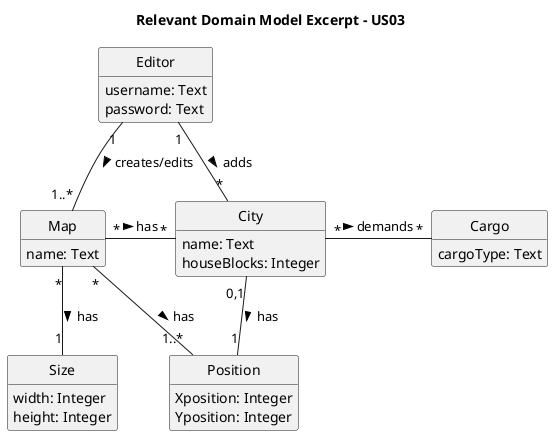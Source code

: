@startuml
hide circle
hide methods

title: Relevant Domain Model Excerpt - US03

class Editor {
   username: Text
   password: Text
}

class Map {
   name: Text
}

class Size {
   width: Integer
   height: Integer
}

class City {
   name: Text
   houseBlocks: Integer
}

class Position {
   Xposition: Integer
   Yposition: Integer
}
class Cargo {
    cargoType: Text
}

Editor "1" -- "1..*" Map : creates/edits >
Editor "1" -- "*" City : adds >

Map "*" -- "1" Size : has >
Map "*" -- "1..*" Position : has >
Map "*" - "*" City : has >

City "0,1" -- "1" Position : has >
City "*" - "*" Cargo : demands >

@enduml
